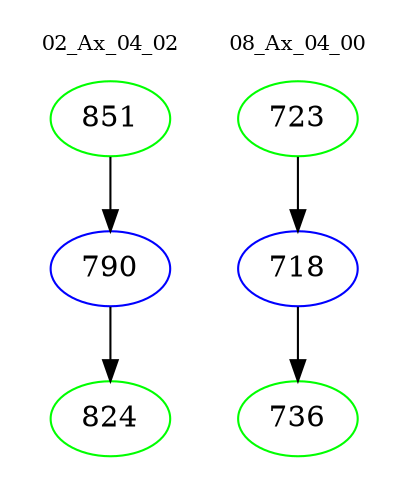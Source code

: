 digraph{
subgraph cluster_0 {
color = white
label = "02_Ax_04_02";
fontsize=10;
T0_851 [label="851", color="green"]
T0_851 -> T0_790 [color="black"]
T0_790 [label="790", color="blue"]
T0_790 -> T0_824 [color="black"]
T0_824 [label="824", color="green"]
}
subgraph cluster_1 {
color = white
label = "08_Ax_04_00";
fontsize=10;
T1_723 [label="723", color="green"]
T1_723 -> T1_718 [color="black"]
T1_718 [label="718", color="blue"]
T1_718 -> T1_736 [color="black"]
T1_736 [label="736", color="green"]
}
}
